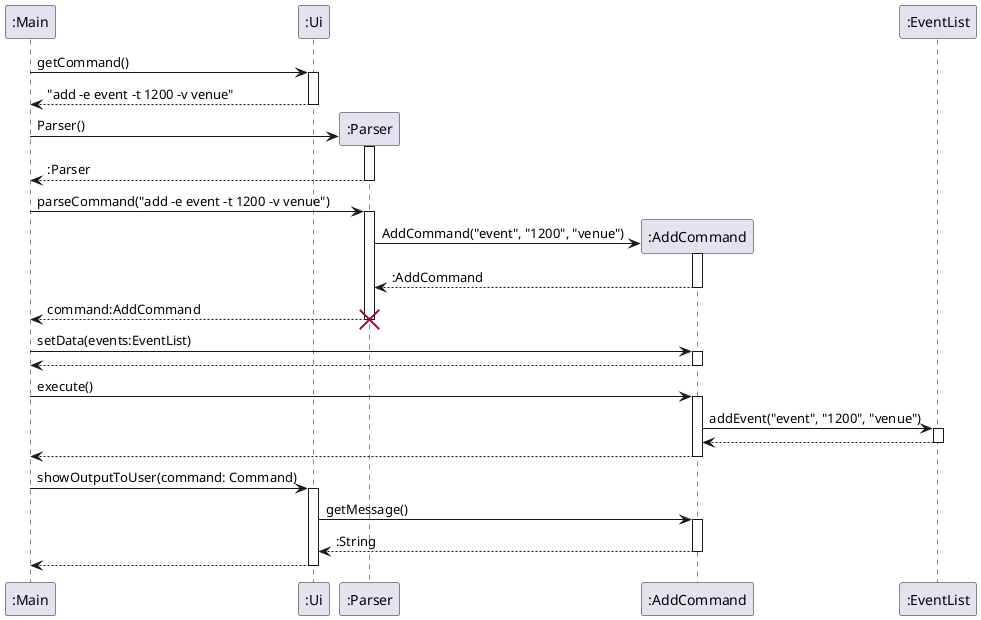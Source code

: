 @startuml
'https://plantuml.com/sequence-diagram

Participant ":Main" as main
Participant ":Ui" as ui
Participant ":Parser" as parser
Participant ":AddCommand" as command
Participant ":EventList" as eventList

main -> ui : getCommand()
activate ui
ui --> main : "add -e event -t 1200 -v venue"
deactivate ui

create parser
main -> parser : Parser()
activate parser
parser --> main : :Parser
deactivate parser

main -> parser : parseCommand("add -e event -t 1200 -v venue")
activate parser

create command
parser -> command : AddCommand("event", "1200", "venue")
activate command
command --> parser : :AddCommand
deactivate command

parser --> main : command:AddCommand
deactivate parser
destroy parser

main -> command : setData(events:EventList)
activate command
command --> main
deactivate command

main -> command : execute()
activate command

command -> eventList : addEvent("event", "1200", "venue")
activate eventList
eventList --> command
deactivate eventList

command --> main
deactivate command

main -> ui : showOutputToUser(command: Command)
activate ui

ui -> command : getMessage()
activate command

command --> ui : :String
deactivate command

ui --> main
deactivate ui

@enduml
